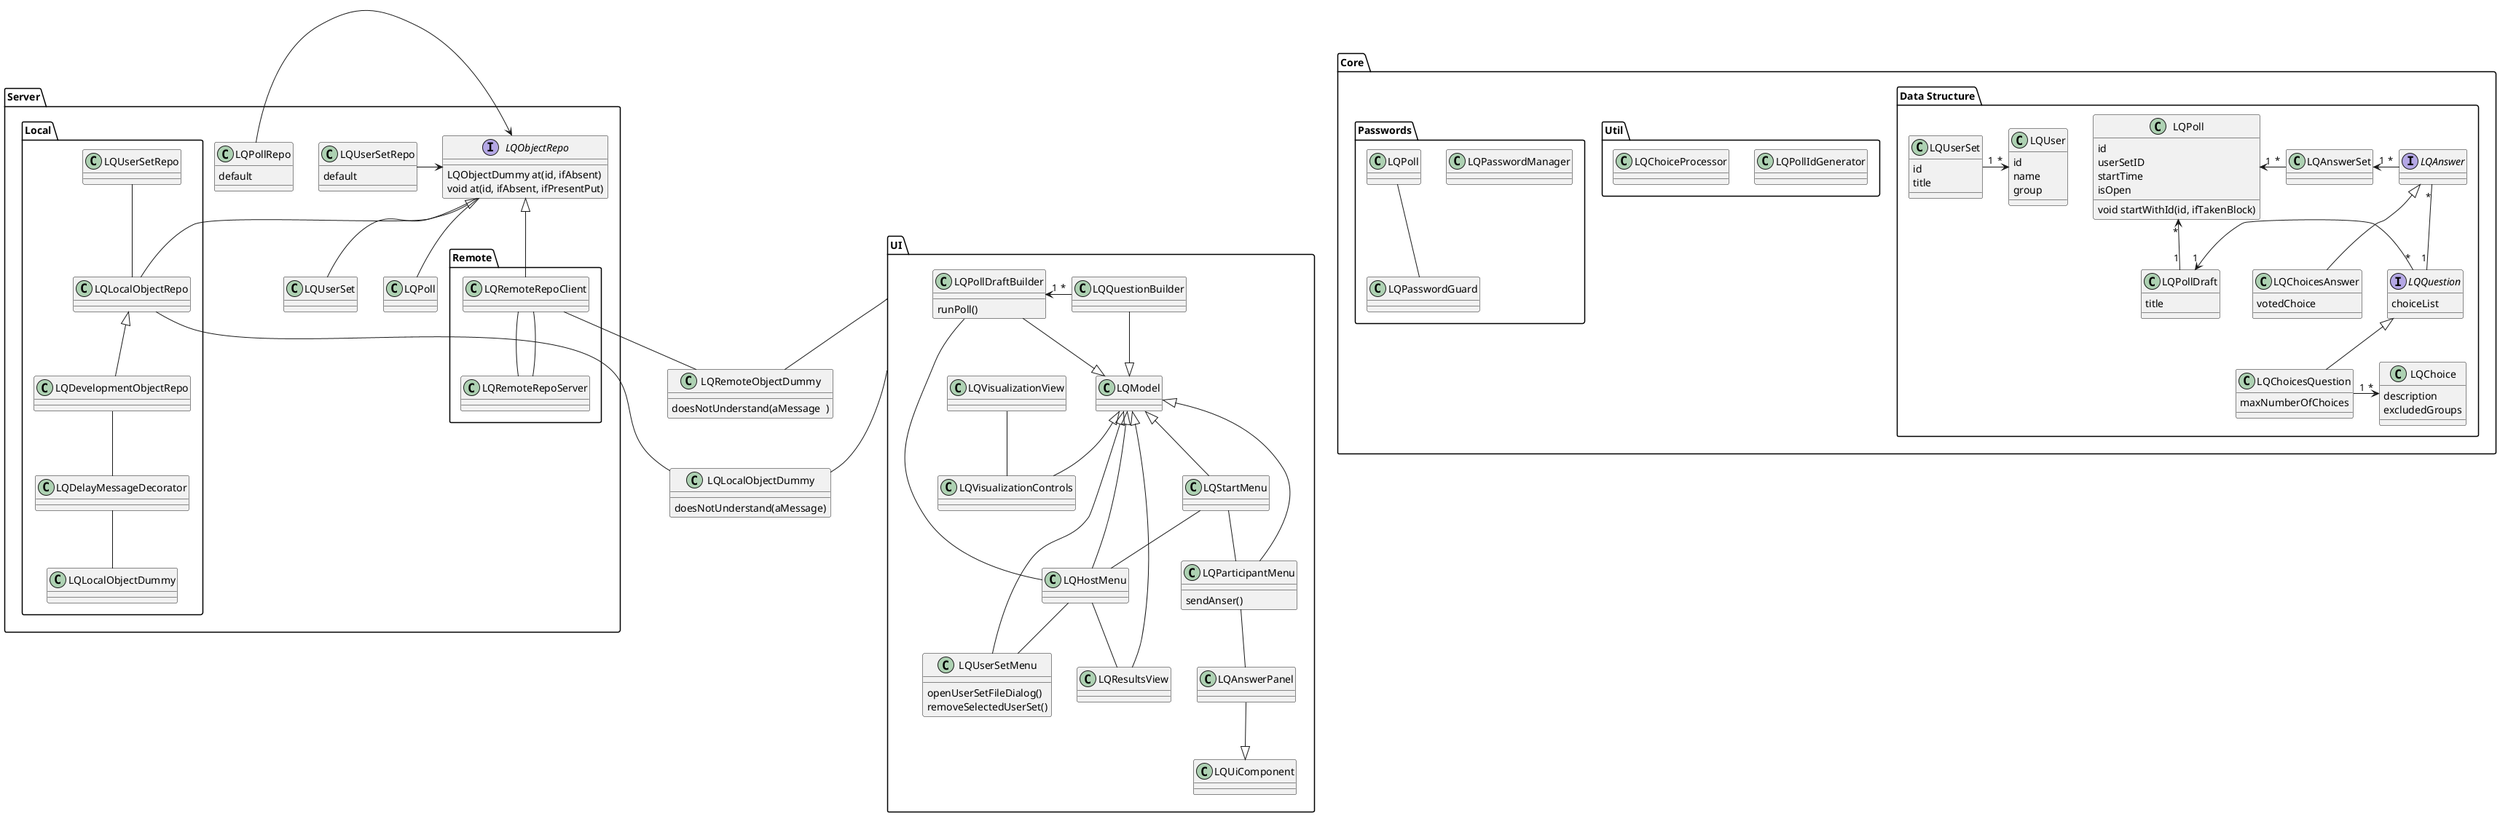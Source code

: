 @startuml "Structure of Liquid"
' class LQDraftStore



package Server {
    package Local {
        class LQLocalObjectRepo
        LQUserSetRepo -- LQLocalObjectRepo
        class LQDevelopmentObjectRepo
        class LQDelayMessageDecorator
        LQLocalObjectRepo <|-- LQDevelopmentObjectRepo
        LQDelayMessageDecorator -- LQLocalObjectDummy
        LQDevelopmentObjectRepo -- LQDelayMessageDecorator
        }
    
    package Remote {
        class LQRemoteRepoClient
        class LQRemoteRepoServer
        LQRemoteRepoClient -- LQRemoteRepoServer
        LQRemoteRepoServer -- LQRemoteRepoClient
    }
    interface LQObjectRepo {
        LQObjectDummy at(id, ifAbsent)
        void at(id, ifAbsent, ifPresentPut)
    }
    LQObjectRepo <|-- LQRemoteRepoClient
    LQObjectRepo <|-- LQLocalObjectRepo

    class LQPollRepo {
        default
    }
    LQObjectRepo -- LQPoll
    LQObjectRepo -- LQUserSet
    LQPollRepo -> LQObjectRepo
    
    class LQUserSetRepo {
        default
    }
    LQUserSetRepo -> LQObjectRepo
}

class LQLocalObjectDummy {
    doesNotUnderstand(aMessage)
}
UI -- LQRemoteObjectDummy
LQRemoteRepoClient -- LQRemoteObjectDummy
UI -- LQLocalObjectDummy
LQLocalObjectRepo -- LQLocalObjectDummy
class LQRemoteObjectDummy {
    doesNotUnderstand(aMessage  )
}
LQRemoteObjectDummy -[hidden]- LQLocalObjectDummy

package Core {
  package "Data Structure" {
    class LQPoll  {
        id
        userSetID
        startTime
        isOpen
        void startWithId(id, ifTakenBlock)
    }
    LQPoll "*" <- "1" LQPollDraft
    class LQPollDraft {
        title
    }
    class LQAnswerSet
    LQPoll "1" <- "*" LQAnswerSet
    LQAnswerSet "1" <- "*" LQAnswer
    interface LQAnswer
    class LQChoicesAnswer {
        votedChoice
    }
    LQAnswer <|-- LQChoicesAnswer

    interface LQQuestion {
        choiceList
    }
    ' I chose * instead of 1 bcLdatastructure is there'
    LQPollDraft "1" <- "*" LQQuestion
    class LQChoicesQuestion  {
        maxNumberOfChoices
    }
    LQQuestion <|-- LQChoicesQuestion
    LQAnswer "*" -- "1" LQQuestion
    class LQChoice {
      description
      excludedGroups
    }
    LQChoicesQuestion "1" -> "*" LQChoice
    class LQUser {
      id
      name
      group
    }
    class LQUserSet {
      id
      title
    }
    LQUserSet "1" -> "*" LQUser
  }

  package Util {
    class LQPollIdGenerator {}
    class LQChoiceProcessor {}
  }
  
  package Passwords {
    class LQPasswordManager{}
    class LQPasswordGuard{}
    LQPoll -- LQPasswordGuard
  }
}

package UI {
    class LQModel
    class LQUserSetMenu {
      openUserSetFileDialog()
      removeSelectedUserSet()
    }
    class LQHostMenu
    class LQUserSetMenu
    LQModel <|-- LQUserSetMenu
    LQModel <|-- LQHostMenu
    class LQStartMenu
    LQModel <|-- LQStartMenu
    LQModel <|-- LQVisualizationControls
    class LQVisualizationView
    LQVisualizationView -- LQVisualizationControls
    class LQResultsView
    LQModel <|-- LQResultsView
    class LQParticipantMenu {
        sendAnser()
    }
    LQParticipantMenu --|> LQModel
    class LQPollDraftBuilder {
        runPoll()
    }
    class LQQuestionBuilder{
    
      }
    LQPollDraftBuilder "1" <- "*" LQQuestionBuilder
    LQPollDraftBuilder --|> LQModel
    LQQuestionBuilder --|> LQModel

    LQStartMenu -- LQHostMenu
    LQStartMenu -- LQParticipantMenu
    LQHostMenu -- LQResultsView
     LQHostMenu -- LQUserSetMenu
    LQHostMenu -- LQPollDraftBuilder

    class LQUiComponent
    class LQAnswerPanel
    LQAnswerPanel --|> LQUiComponent
    LQParticipantMenu -- LQAnswerPanel

}

@enduml
